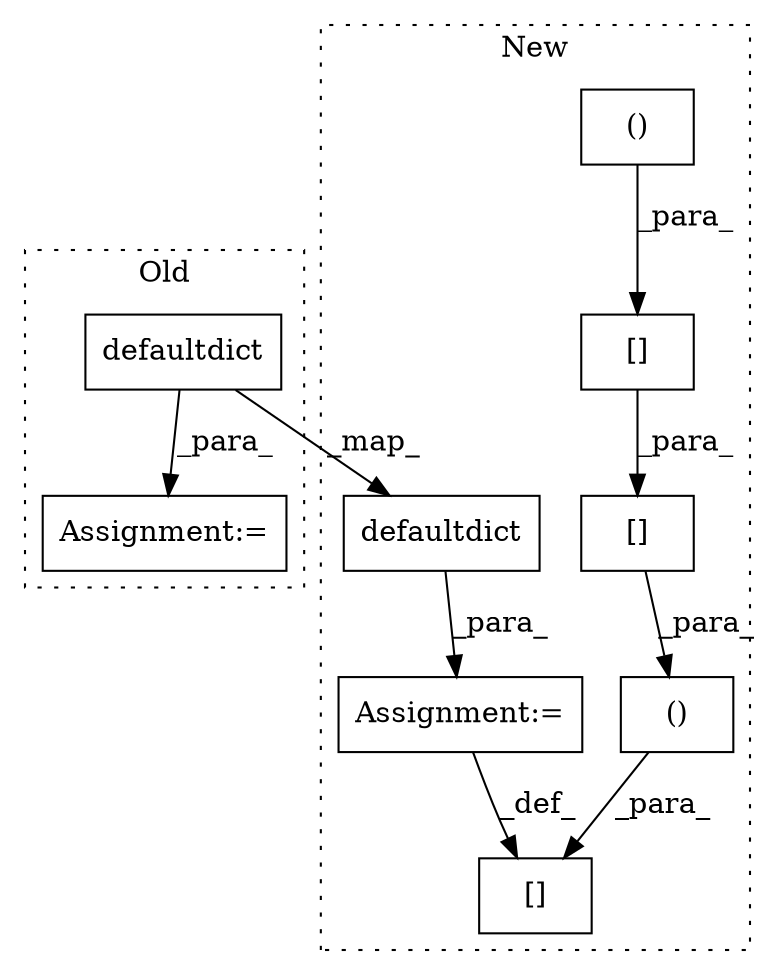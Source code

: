 digraph G {
subgraph cluster0 {
1 [label="defaultdict" a="32" s="874,890" l="12,1" shape="box"];
4 [label="Assignment:=" a="7" s="873" l="1" shape="box"];
label = "Old";
style="dotted";
}
subgraph cluster1 {
2 [label="defaultdict" a="32" s="1193,1209" l="12,1" shape="box"];
3 [label="Assignment:=" a="7" s="1192" l="1" shape="box"];
5 [label="[]" a="2" s="1087,1190" l="17,2" shape="box"];
6 [label="()" a="106" s="1104" l="86" shape="box"];
7 [label="[]" a="2" s="1120,1189" l="5,1" shape="box"];
8 [label="()" a="106" s="1136" l="51" shape="box"];
9 [label="[]" a="2" s="1125,1187" l="11,2" shape="box"];
label = "New";
style="dotted";
}
1 -> 2 [label="_map_"];
1 -> 4 [label="_para_"];
2 -> 3 [label="_para_"];
3 -> 5 [label="_def_"];
6 -> 5 [label="_para_"];
7 -> 6 [label="_para_"];
8 -> 9 [label="_para_"];
9 -> 7 [label="_para_"];
}